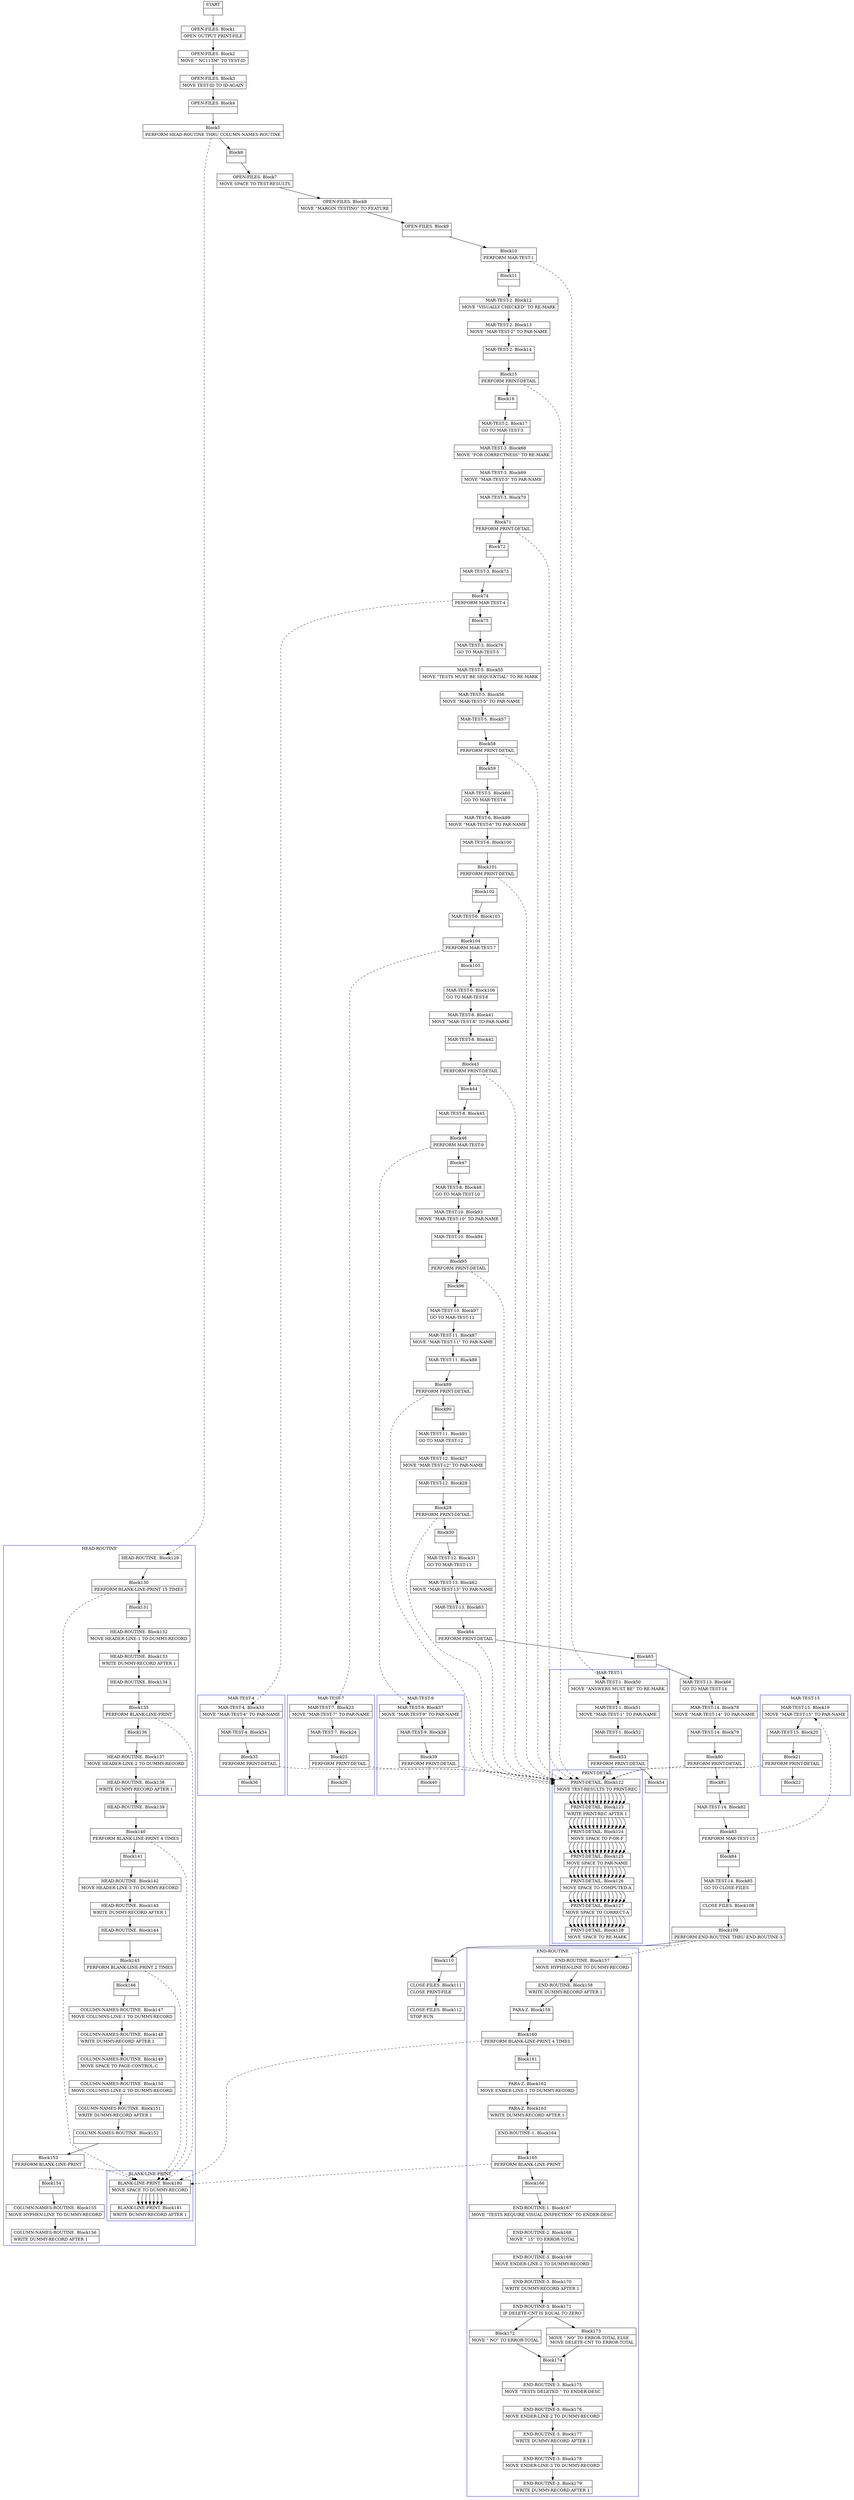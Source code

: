 digraph Cfg {
compound=true;
node [
shape = "record"
]

edge [
arrowtail = "empty"
]
Block0 [
label = "{START|}"
]
Block1 [
label = "{OPEN-FILES. Block1|    OPEN     OUTPUT PRINT-FILE\l}"
]
Block2 [
label = "{OPEN-FILES. Block2|    MOVE \"  NC113M\" TO TEST-ID\l}"
]
Block3 [
label = "{OPEN-FILES. Block3|    MOVE     TEST-ID TO ID-AGAIN\l}"
]
Block4 [
label = "{OPEN-FILES. Block4|}"
]
Block5 [
label = "{Block5|    PERFORM  HEAD-ROUTINE THRU COLUMN-NAMES-ROUTINE\l}"
]
subgraph cluster_1{
color = blue;
label = "HEAD-ROUTINE";
Block129 [
label = "{HEAD-ROUTINE. Block129|}"
]
Block130 [
label = "{Block130|    PERFORM  BLANK-LINE-PRINT 15 TIMES\l}"
]
subgraph cluster_23{
color = blue;
label = "BLANK-LINE-PRINT";
Block180 [
label = "{BLANK-LINE-PRINT. Block180|    MOVE     SPACE TO DUMMY-RECORD\l}"
]
Block181 [
label = "{BLANK-LINE-PRINT. Block181|    WRITE    DUMMY-RECORD                          AFTER 1\l}"
]
Block180 -> Block181

}
Block130 -> Block180 [style=dashed]

Block131 [
label = "{Block131|}"
]
Block132 [
label = "{HEAD-ROUTINE. Block132|    MOVE     HEADER-LINE-1 TO DUMMY-RECORD\l}"
]
Block133 [
label = "{HEAD-ROUTINE. Block133|    WRITE    DUMMY-RECORD                          AFTER 1\l}"
]
Block134 [
label = "{HEAD-ROUTINE. Block134|}"
]
Block135 [
label = "{Block135|    PERFORM  BLANK-LINE-PRINT\l}"
]
subgraph cluster_24{
color = blue;
label = "BLANK-LINE-PRINT";
Block180 [
label = "{BLANK-LINE-PRINT. Block180|    MOVE     SPACE TO DUMMY-RECORD\l}"
]
Block181 [
label = "{BLANK-LINE-PRINT. Block181|    WRITE    DUMMY-RECORD                          AFTER 1\l}"
]
Block180 -> Block181

}
Block135 -> Block180 [style=dashed]

Block136 [
label = "{Block136|}"
]
Block137 [
label = "{HEAD-ROUTINE. Block137|    MOVE     HEADER-LINE-2 TO DUMMY-RECORD\l}"
]
Block138 [
label = "{HEAD-ROUTINE. Block138|    WRITE    DUMMY-RECORD                          AFTER 1\l}"
]
Block139 [
label = "{HEAD-ROUTINE. Block139|}"
]
Block140 [
label = "{Block140|    PERFORM  BLANK-LINE-PRINT 4 TIMES\l}"
]
subgraph cluster_25{
color = blue;
label = "BLANK-LINE-PRINT";
Block180 [
label = "{BLANK-LINE-PRINT. Block180|    MOVE     SPACE TO DUMMY-RECORD\l}"
]
Block181 [
label = "{BLANK-LINE-PRINT. Block181|    WRITE    DUMMY-RECORD                          AFTER 1\l}"
]
Block180 -> Block181

}
Block140 -> Block180 [style=dashed]

Block141 [
label = "{Block141|}"
]
Block142 [
label = "{HEAD-ROUTINE. Block142|    MOVE HEADER-LINE-3 TO DUMMY-RECORD\l}"
]
Block143 [
label = "{HEAD-ROUTINE. Block143|    WRITE DUMMY-RECORD                             AFTER 1\l}"
]
Block144 [
label = "{HEAD-ROUTINE. Block144|}"
]
Block145 [
label = "{Block145|    PERFORM BLANK-LINE-PRINT 2 TIMES\l}"
]
subgraph cluster_26{
color = blue;
label = "BLANK-LINE-PRINT";
Block180 [
label = "{BLANK-LINE-PRINT. Block180|    MOVE     SPACE TO DUMMY-RECORD\l}"
]
Block181 [
label = "{BLANK-LINE-PRINT. Block181|    WRITE    DUMMY-RECORD                          AFTER 1\l}"
]
Block180 -> Block181

}
Block145 -> Block180 [style=dashed]

Block146 [
label = "{Block146|}"
]
Block147 [
label = "{COLUMN-NAMES-ROUTINE. Block147|    MOVE     COLUMNS-LINE-1 TO DUMMY-RECORD\l}"
]
Block148 [
label = "{COLUMN-NAMES-ROUTINE. Block148|    WRITE    DUMMY-RECORD                          AFTER 1\l}"
]
Block149 [
label = "{COLUMN-NAMES-ROUTINE. Block149|    MOVE     SPACE TO PAGE-CONTROL-C\l}"
]
Block150 [
label = "{COLUMN-NAMES-ROUTINE. Block150|    MOVE     COLUMNS-LINE-2 TO DUMMY-RECORD\l}"
]
Block151 [
label = "{COLUMN-NAMES-ROUTINE. Block151|    WRITE    DUMMY-RECORD                          AFTER 1\l}"
]
Block152 [
label = "{COLUMN-NAMES-ROUTINE. Block152|}"
]
Block153 [
label = "{Block153|    PERFORM  BLANK-LINE-PRINT\l}"
]
subgraph cluster_27{
color = blue;
label = "BLANK-LINE-PRINT";
Block180 [
label = "{BLANK-LINE-PRINT. Block180|    MOVE     SPACE TO DUMMY-RECORD\l}"
]
Block181 [
label = "{BLANK-LINE-PRINT. Block181|    WRITE    DUMMY-RECORD                          AFTER 1\l}"
]
Block180 -> Block181

}
Block153 -> Block180 [style=dashed]

Block154 [
label = "{Block154|}"
]
Block155 [
label = "{COLUMN-NAMES-ROUTINE. Block155|    MOVE     HYPHEN-LINE TO DUMMY-RECORD\l}"
]
Block156 [
label = "{COLUMN-NAMES-ROUTINE. Block156|    WRITE    DUMMY-RECORD                          AFTER 1\l}"
]
Block129 -> Block130
Block130 -> Block131
Block131 -> Block132
Block132 -> Block133
Block133 -> Block134
Block134 -> Block135
Block135 -> Block136
Block136 -> Block137
Block137 -> Block138
Block138 -> Block139
Block139 -> Block140
Block140 -> Block141
Block141 -> Block142
Block142 -> Block143
Block143 -> Block144
Block144 -> Block145
Block145 -> Block146
Block146 -> Block147
Block147 -> Block148
Block148 -> Block149
Block149 -> Block150
Block150 -> Block151
Block151 -> Block152
Block152 -> Block153
Block153 -> Block154
Block154 -> Block155
Block155 -> Block156

}
Block5 -> Block129 [style=dashed]

Block6 [
label = "{Block6|}"
]
Block7 [
label = "{OPEN-FILES. Block7|    MOVE     SPACE TO TEST-RESULTS\l}"
]
Block8 [
label = "{OPEN-FILES. Block8|    MOVE \"MARGIN TESTING\" TO FEATURE\l}"
]
Block9 [
label = "{OPEN-FILES. Block9|}"
]
Block10 [
label = "{Block10|    PERFORM MAR-TEST-1\l}"
]
subgraph cluster_2{
color = blue;
label = "MAR-TEST-1";
Block50 [
label = "{MAR-TEST-1. Block50|    MOVE \"ANSWERS MUST BE\"  TO RE-MARK\l}"
]
Block51 [
label = "{MAR-TEST-1. Block51|    MOVE \"MAR-TEST-1\"     TO PAR-NAME\l}"
]
Block52 [
label = "{MAR-TEST-1. Block52|}"
]
Block53 [
label = "{Block53|    PERFORM PRINT-DETAIL\l}"
]
subgraph cluster_11{
color = blue;
label = "PRINT-DETAIL";
Block122 [
label = "{PRINT-DETAIL. Block122|    MOVE     TEST-RESULTS TO PRINT-REC\l}"
]
Block123 [
label = "{PRINT-DETAIL. Block123|    WRITE    PRINT-REC                             AFTER 1\l}"
]
Block124 [
label = "{PRINT-DETAIL. Block124|    MOVE     SPACE TO P-OR-F\l}"
]
Block125 [
label = "{PRINT-DETAIL. Block125|    MOVE     SPACE TO PAR-NAME\l}"
]
Block126 [
label = "{PRINT-DETAIL. Block126|    MOVE     SPACE TO COMPUTED-A\l}"
]
Block127 [
label = "{PRINT-DETAIL. Block127|    MOVE SPACE TO CORRECT-A\l}"
]
Block128 [
label = "{PRINT-DETAIL. Block128|    MOVE     SPACE TO RE-MARK\l}"
]
Block122 -> Block123
Block123 -> Block124
Block124 -> Block125
Block125 -> Block126
Block126 -> Block127
Block127 -> Block128

}
Block53 -> Block122 [style=dashed]

Block54 [
label = "{Block54|}"
]
Block50 -> Block51
Block51 -> Block52
Block52 -> Block53
Block53 -> Block54

}
Block10 -> Block50 [style=dashed]

Block11 [
label = "{Block11|}"
]
Block12 [
label = "{MAR-TEST-2. Block12|    MOVE \"VISUALLY CHECKED\" TO RE-MARK\l}"
]
Block13 [
label = "{MAR-TEST-2. Block13|    MOVE \"MAR-TEST-2\"     TO PAR-NAME\l}"
]
Block14 [
label = "{MAR-TEST-2. Block14|}"
]
Block15 [
label = "{Block15|    PERFORM PRINT-DETAIL\l}"
]
subgraph cluster_3{
color = blue;
label = "PRINT-DETAIL";
Block122 [
label = "{PRINT-DETAIL. Block122|    MOVE     TEST-RESULTS TO PRINT-REC\l}"
]
Block123 [
label = "{PRINT-DETAIL. Block123|    WRITE    PRINT-REC                             AFTER 1\l}"
]
Block124 [
label = "{PRINT-DETAIL. Block124|    MOVE     SPACE TO P-OR-F\l}"
]
Block125 [
label = "{PRINT-DETAIL. Block125|    MOVE     SPACE TO PAR-NAME\l}"
]
Block126 [
label = "{PRINT-DETAIL. Block126|    MOVE     SPACE TO COMPUTED-A\l}"
]
Block127 [
label = "{PRINT-DETAIL. Block127|    MOVE SPACE TO CORRECT-A\l}"
]
Block128 [
label = "{PRINT-DETAIL. Block128|    MOVE     SPACE TO RE-MARK\l}"
]
Block122 -> Block123
Block123 -> Block124
Block124 -> Block125
Block125 -> Block126
Block126 -> Block127
Block127 -> Block128

}
Block15 -> Block122 [style=dashed]

Block16 [
label = "{Block16|}"
]
Block17 [
label = "{MAR-TEST-2. Block17|    GO TO  MAR-TEST-3\l}"
]
Block68 [
label = "{MAR-TEST-3. Block68|    MOVE \"FOR CORRECTNESS\"  TO RE-MARK\l}"
]
Block69 [
label = "{MAR-TEST-3. Block69|    MOVE \"MAR-TEST-3\"     TO PAR-NAME\l}"
]
Block70 [
label = "{MAR-TEST-3. Block70|}"
]
Block71 [
label = "{Block71|    PERFORM PRINT-DETAIL\l}"
]
subgraph cluster_14{
color = blue;
label = "PRINT-DETAIL";
Block122 [
label = "{PRINT-DETAIL. Block122|    MOVE     TEST-RESULTS TO PRINT-REC\l}"
]
Block123 [
label = "{PRINT-DETAIL. Block123|    WRITE    PRINT-REC                             AFTER 1\l}"
]
Block124 [
label = "{PRINT-DETAIL. Block124|    MOVE     SPACE TO P-OR-F\l}"
]
Block125 [
label = "{PRINT-DETAIL. Block125|    MOVE     SPACE TO PAR-NAME\l}"
]
Block126 [
label = "{PRINT-DETAIL. Block126|    MOVE     SPACE TO COMPUTED-A\l}"
]
Block127 [
label = "{PRINT-DETAIL. Block127|    MOVE SPACE TO CORRECT-A\l}"
]
Block128 [
label = "{PRINT-DETAIL. Block128|    MOVE     SPACE TO RE-MARK\l}"
]
Block122 -> Block123
Block123 -> Block124
Block124 -> Block125
Block125 -> Block126
Block126 -> Block127
Block127 -> Block128

}
Block71 -> Block122 [style=dashed]

Block72 [
label = "{Block72|}"
]
Block73 [
label = "{MAR-TEST-3. Block73|}"
]
Block74 [
label = "{Block74|    PERFORM MAR-TEST-4\l}"
]
subgraph cluster_15{
color = blue;
label = "MAR-TEST-4";
Block33 [
label = "{MAR-TEST-4. Block33|    MOVE \"MAR-TEST-4\"     TO PAR-NAME\l}"
]
Block34 [
label = "{MAR-TEST-4. Block34|}"
]
Block35 [
label = "{Block35|    PERFORM PRINT-DETAIL\l}"
]
subgraph cluster_7{
color = blue;
label = "PRINT-DETAIL";
Block122 [
label = "{PRINT-DETAIL. Block122|    MOVE     TEST-RESULTS TO PRINT-REC\l}"
]
Block123 [
label = "{PRINT-DETAIL. Block123|    WRITE    PRINT-REC                             AFTER 1\l}"
]
Block124 [
label = "{PRINT-DETAIL. Block124|    MOVE     SPACE TO P-OR-F\l}"
]
Block125 [
label = "{PRINT-DETAIL. Block125|    MOVE     SPACE TO PAR-NAME\l}"
]
Block126 [
label = "{PRINT-DETAIL. Block126|    MOVE     SPACE TO COMPUTED-A\l}"
]
Block127 [
label = "{PRINT-DETAIL. Block127|    MOVE SPACE TO CORRECT-A\l}"
]
Block128 [
label = "{PRINT-DETAIL. Block128|    MOVE     SPACE TO RE-MARK\l}"
]
Block122 -> Block123
Block123 -> Block124
Block124 -> Block125
Block125 -> Block126
Block126 -> Block127
Block127 -> Block128

}
Block35 -> Block122 [style=dashed]

Block36 [
label = "{Block36|}"
]
Block33 -> Block34
Block34 -> Block35
Block35 -> Block36

}
Block74 -> Block33 [style=dashed]

Block75 [
label = "{Block75|}"
]
Block76 [
label = "{MAR-TEST-3. Block76|    GO TO MAR-TEST-5\l}"
]
Block55 [
label = "{MAR-TEST-5. Block55|    MOVE \"TESTS MUST BE SEQUENTIAL\" TO RE-MARK\l}"
]
Block56 [
label = "{MAR-TEST-5. Block56|    MOVE \"MAR-TEST-5\"     TO PAR-NAME\l}"
]
Block57 [
label = "{MAR-TEST-5. Block57|}"
]
Block58 [
label = "{Block58|    PERFORM PRINT-DETAIL\l}"
]
subgraph cluster_12{
color = blue;
label = "PRINT-DETAIL";
Block122 [
label = "{PRINT-DETAIL. Block122|    MOVE     TEST-RESULTS TO PRINT-REC\l}"
]
Block123 [
label = "{PRINT-DETAIL. Block123|    WRITE    PRINT-REC                             AFTER 1\l}"
]
Block124 [
label = "{PRINT-DETAIL. Block124|    MOVE     SPACE TO P-OR-F\l}"
]
Block125 [
label = "{PRINT-DETAIL. Block125|    MOVE     SPACE TO PAR-NAME\l}"
]
Block126 [
label = "{PRINT-DETAIL. Block126|    MOVE     SPACE TO COMPUTED-A\l}"
]
Block127 [
label = "{PRINT-DETAIL. Block127|    MOVE SPACE TO CORRECT-A\l}"
]
Block128 [
label = "{PRINT-DETAIL. Block128|    MOVE     SPACE TO RE-MARK\l}"
]
Block122 -> Block123
Block123 -> Block124
Block124 -> Block125
Block125 -> Block126
Block126 -> Block127
Block127 -> Block128

}
Block58 -> Block122 [style=dashed]

Block59 [
label = "{Block59|}"
]
Block60 [
label = "{MAR-TEST-5. Block60|    GO TO   MAR-TEST-6\l}"
]
Block99 [
label = "{MAR-TEST-6. Block99|    MOVE \"MAR-TEST-6\"     TO PAR-NAME\l}"
]
Block100 [
label = "{MAR-TEST-6. Block100|}"
]
Block101 [
label = "{Block101|    PERFORM PRINT-DETAIL\l}"
]
subgraph cluster_20{
color = blue;
label = "PRINT-DETAIL";
Block122 [
label = "{PRINT-DETAIL. Block122|    MOVE     TEST-RESULTS TO PRINT-REC\l}"
]
Block123 [
label = "{PRINT-DETAIL. Block123|    WRITE    PRINT-REC                             AFTER 1\l}"
]
Block124 [
label = "{PRINT-DETAIL. Block124|    MOVE     SPACE TO P-OR-F\l}"
]
Block125 [
label = "{PRINT-DETAIL. Block125|    MOVE     SPACE TO PAR-NAME\l}"
]
Block126 [
label = "{PRINT-DETAIL. Block126|    MOVE     SPACE TO COMPUTED-A\l}"
]
Block127 [
label = "{PRINT-DETAIL. Block127|    MOVE SPACE TO CORRECT-A\l}"
]
Block128 [
label = "{PRINT-DETAIL. Block128|    MOVE     SPACE TO RE-MARK\l}"
]
Block122 -> Block123
Block123 -> Block124
Block124 -> Block125
Block125 -> Block126
Block126 -> Block127
Block127 -> Block128

}
Block101 -> Block122 [style=dashed]

Block102 [
label = "{Block102|}"
]
Block103 [
label = "{MAR-TEST-6. Block103|}"
]
Block104 [
label = "{Block104|    PERFORM MAR-TEST-7\l}"
]
subgraph cluster_21{
color = blue;
label = "MAR-TEST-7";
Block23 [
label = "{MAR-TEST-7. Block23|    MOVE \"MAR-TEST-7\"     TO PAR-NAME\l}"
]
Block24 [
label = "{MAR-TEST-7. Block24|}"
]
Block25 [
label = "{Block25|    PERFORM PRINT-DETAIL\l}"
]
subgraph cluster_5{
color = blue;
label = "PRINT-DETAIL";
Block122 [
label = "{PRINT-DETAIL. Block122|    MOVE     TEST-RESULTS TO PRINT-REC\l}"
]
Block123 [
label = "{PRINT-DETAIL. Block123|    WRITE    PRINT-REC                             AFTER 1\l}"
]
Block124 [
label = "{PRINT-DETAIL. Block124|    MOVE     SPACE TO P-OR-F\l}"
]
Block125 [
label = "{PRINT-DETAIL. Block125|    MOVE     SPACE TO PAR-NAME\l}"
]
Block126 [
label = "{PRINT-DETAIL. Block126|    MOVE     SPACE TO COMPUTED-A\l}"
]
Block127 [
label = "{PRINT-DETAIL. Block127|    MOVE SPACE TO CORRECT-A\l}"
]
Block128 [
label = "{PRINT-DETAIL. Block128|    MOVE     SPACE TO RE-MARK\l}"
]
Block122 -> Block123
Block123 -> Block124
Block124 -> Block125
Block125 -> Block126
Block126 -> Block127
Block127 -> Block128

}
Block25 -> Block122 [style=dashed]

Block26 [
label = "{Block26|}"
]
Block23 -> Block24
Block24 -> Block25
Block25 -> Block26

}
Block104 -> Block23 [style=dashed]

Block105 [
label = "{Block105|}"
]
Block106 [
label = "{MAR-TEST-6. Block106|    GO TO MAR-TEST-8\l}"
]
Block41 [
label = "{MAR-TEST-8. Block41|    MOVE \"MAR-TEST-8\"     TO PAR-NAME\l}"
]
Block42 [
label = "{MAR-TEST-8. Block42|}"
]
Block43 [
label = "{Block43|    PERFORM PRINT-DETAIL\l}"
]
subgraph cluster_9{
color = blue;
label = "PRINT-DETAIL";
Block122 [
label = "{PRINT-DETAIL. Block122|    MOVE     TEST-RESULTS TO PRINT-REC\l}"
]
Block123 [
label = "{PRINT-DETAIL. Block123|    WRITE    PRINT-REC                             AFTER 1\l}"
]
Block124 [
label = "{PRINT-DETAIL. Block124|    MOVE     SPACE TO P-OR-F\l}"
]
Block125 [
label = "{PRINT-DETAIL. Block125|    MOVE     SPACE TO PAR-NAME\l}"
]
Block126 [
label = "{PRINT-DETAIL. Block126|    MOVE     SPACE TO COMPUTED-A\l}"
]
Block127 [
label = "{PRINT-DETAIL. Block127|    MOVE SPACE TO CORRECT-A\l}"
]
Block128 [
label = "{PRINT-DETAIL. Block128|    MOVE     SPACE TO RE-MARK\l}"
]
Block122 -> Block123
Block123 -> Block124
Block124 -> Block125
Block125 -> Block126
Block126 -> Block127
Block127 -> Block128

}
Block43 -> Block122 [style=dashed]

Block44 [
label = "{Block44|}"
]
Block45 [
label = "{MAR-TEST-8. Block45|}"
]
Block46 [
label = "{Block46|    PERFORM MAR-TEST-9\l}"
]
subgraph cluster_10{
color = blue;
label = "MAR-TEST-9";
Block37 [
label = "{MAR-TEST-9. Block37|    MOVE \"MAR-TEST-9\"     TO PAR-NAME\l}"
]
Block38 [
label = "{MAR-TEST-9. Block38|}"
]
Block39 [
label = "{Block39|    PERFORM PRINT-DETAIL\l}"
]
subgraph cluster_8{
color = blue;
label = "PRINT-DETAIL";
Block122 [
label = "{PRINT-DETAIL. Block122|    MOVE     TEST-RESULTS TO PRINT-REC\l}"
]
Block123 [
label = "{PRINT-DETAIL. Block123|    WRITE    PRINT-REC                             AFTER 1\l}"
]
Block124 [
label = "{PRINT-DETAIL. Block124|    MOVE     SPACE TO P-OR-F\l}"
]
Block125 [
label = "{PRINT-DETAIL. Block125|    MOVE     SPACE TO PAR-NAME\l}"
]
Block126 [
label = "{PRINT-DETAIL. Block126|    MOVE     SPACE TO COMPUTED-A\l}"
]
Block127 [
label = "{PRINT-DETAIL. Block127|    MOVE SPACE TO CORRECT-A\l}"
]
Block128 [
label = "{PRINT-DETAIL. Block128|    MOVE     SPACE TO RE-MARK\l}"
]
Block122 -> Block123
Block123 -> Block124
Block124 -> Block125
Block125 -> Block126
Block126 -> Block127
Block127 -> Block128

}
Block39 -> Block122 [style=dashed]

Block40 [
label = "{Block40|}"
]
Block37 -> Block38
Block38 -> Block39
Block39 -> Block40

}
Block46 -> Block37 [style=dashed]

Block47 [
label = "{Block47|}"
]
Block48 [
label = "{MAR-TEST-8. Block48|    GO TO MAR-TEST-10\l}"
]
Block93 [
label = "{MAR-TEST-10. Block93|    MOVE \"MAR-TEST-10\"    TO PAR-NAME\l}"
]
Block94 [
label = "{MAR-TEST-10. Block94|}"
]
Block95 [
label = "{Block95|    PERFORM PRINT-DETAIL\l}"
]
subgraph cluster_19{
color = blue;
label = "PRINT-DETAIL";
Block122 [
label = "{PRINT-DETAIL. Block122|    MOVE     TEST-RESULTS TO PRINT-REC\l}"
]
Block123 [
label = "{PRINT-DETAIL. Block123|    WRITE    PRINT-REC                             AFTER 1\l}"
]
Block124 [
label = "{PRINT-DETAIL. Block124|    MOVE     SPACE TO P-OR-F\l}"
]
Block125 [
label = "{PRINT-DETAIL. Block125|    MOVE     SPACE TO PAR-NAME\l}"
]
Block126 [
label = "{PRINT-DETAIL. Block126|    MOVE     SPACE TO COMPUTED-A\l}"
]
Block127 [
label = "{PRINT-DETAIL. Block127|    MOVE SPACE TO CORRECT-A\l}"
]
Block128 [
label = "{PRINT-DETAIL. Block128|    MOVE     SPACE TO RE-MARK\l}"
]
Block122 -> Block123
Block123 -> Block124
Block124 -> Block125
Block125 -> Block126
Block126 -> Block127
Block127 -> Block128

}
Block95 -> Block122 [style=dashed]

Block96 [
label = "{Block96|}"
]
Block97 [
label = "{MAR-TEST-10. Block97|    GO TO MAR-TEST-11\l}"
]
Block87 [
label = "{MAR-TEST-11. Block87|    MOVE \"MAR-TEST-11\"    TO PAR-NAME\l}"
]
Block88 [
label = "{MAR-TEST-11. Block88|}"
]
Block89 [
label = "{Block89|    PERFORM PRINT-DETAIL\l}"
]
subgraph cluster_18{
color = blue;
label = "PRINT-DETAIL";
Block122 [
label = "{PRINT-DETAIL. Block122|    MOVE     TEST-RESULTS TO PRINT-REC\l}"
]
Block123 [
label = "{PRINT-DETAIL. Block123|    WRITE    PRINT-REC                             AFTER 1\l}"
]
Block124 [
label = "{PRINT-DETAIL. Block124|    MOVE     SPACE TO P-OR-F\l}"
]
Block125 [
label = "{PRINT-DETAIL. Block125|    MOVE     SPACE TO PAR-NAME\l}"
]
Block126 [
label = "{PRINT-DETAIL. Block126|    MOVE     SPACE TO COMPUTED-A\l}"
]
Block127 [
label = "{PRINT-DETAIL. Block127|    MOVE SPACE TO CORRECT-A\l}"
]
Block128 [
label = "{PRINT-DETAIL. Block128|    MOVE     SPACE TO RE-MARK\l}"
]
Block122 -> Block123
Block123 -> Block124
Block124 -> Block125
Block125 -> Block126
Block126 -> Block127
Block127 -> Block128

}
Block89 -> Block122 [style=dashed]

Block90 [
label = "{Block90|}"
]
Block91 [
label = "{MAR-TEST-11. Block91|    GO TO MAR-TEST-12\l}"
]
Block27 [
label = "{MAR-TEST-12. Block27|    MOVE \"MAR-TEST-12\"    TO PAR-NAME\l}"
]
Block28 [
label = "{MAR-TEST-12. Block28|}"
]
Block29 [
label = "{Block29|    PERFORM PRINT-DETAIL\l}"
]
subgraph cluster_6{
color = blue;
label = "PRINT-DETAIL";
Block122 [
label = "{PRINT-DETAIL. Block122|    MOVE     TEST-RESULTS TO PRINT-REC\l}"
]
Block123 [
label = "{PRINT-DETAIL. Block123|    WRITE    PRINT-REC                             AFTER 1\l}"
]
Block124 [
label = "{PRINT-DETAIL. Block124|    MOVE     SPACE TO P-OR-F\l}"
]
Block125 [
label = "{PRINT-DETAIL. Block125|    MOVE     SPACE TO PAR-NAME\l}"
]
Block126 [
label = "{PRINT-DETAIL. Block126|    MOVE     SPACE TO COMPUTED-A\l}"
]
Block127 [
label = "{PRINT-DETAIL. Block127|    MOVE SPACE TO CORRECT-A\l}"
]
Block128 [
label = "{PRINT-DETAIL. Block128|    MOVE     SPACE TO RE-MARK\l}"
]
Block122 -> Block123
Block123 -> Block124
Block124 -> Block125
Block125 -> Block126
Block126 -> Block127
Block127 -> Block128

}
Block29 -> Block122 [style=dashed]

Block30 [
label = "{Block30|}"
]
Block31 [
label = "{MAR-TEST-12. Block31|    GO TO MAR-TEST-13\l}"
]
Block62 [
label = "{MAR-TEST-13. Block62|    MOVE \"MAR-TEST-13\"    TO PAR-NAME\l}"
]
Block63 [
label = "{MAR-TEST-13. Block63|}"
]
Block64 [
label = "{Block64|    PERFORM PRINT-DETAIL\l}"
]
subgraph cluster_13{
color = blue;
label = "PRINT-DETAIL";
Block122 [
label = "{PRINT-DETAIL. Block122|    MOVE     TEST-RESULTS TO PRINT-REC\l}"
]
Block123 [
label = "{PRINT-DETAIL. Block123|    WRITE    PRINT-REC                             AFTER 1\l}"
]
Block124 [
label = "{PRINT-DETAIL. Block124|    MOVE     SPACE TO P-OR-F\l}"
]
Block125 [
label = "{PRINT-DETAIL. Block125|    MOVE     SPACE TO PAR-NAME\l}"
]
Block126 [
label = "{PRINT-DETAIL. Block126|    MOVE     SPACE TO COMPUTED-A\l}"
]
Block127 [
label = "{PRINT-DETAIL. Block127|    MOVE SPACE TO CORRECT-A\l}"
]
Block128 [
label = "{PRINT-DETAIL. Block128|    MOVE     SPACE TO RE-MARK\l}"
]
Block122 -> Block123
Block123 -> Block124
Block124 -> Block125
Block125 -> Block126
Block126 -> Block127
Block127 -> Block128

}
Block64 -> Block122 [style=dashed]

Block65 [
label = "{Block65|}"
]
Block66 [
label = "{MAR-TEST-13. Block66|    GO TO MAR-TEST-14\l}"
]
Block78 [
label = "{MAR-TEST-14. Block78|    MOVE \"MAR-TEST-14\"    TO PAR-NAME\l}"
]
Block79 [
label = "{MAR-TEST-14. Block79|}"
]
Block80 [
label = "{Block80|    PERFORM PRINT-DETAIL\l}"
]
subgraph cluster_16{
color = blue;
label = "PRINT-DETAIL";
Block122 [
label = "{PRINT-DETAIL. Block122|    MOVE     TEST-RESULTS TO PRINT-REC\l}"
]
Block123 [
label = "{PRINT-DETAIL. Block123|    WRITE    PRINT-REC                             AFTER 1\l}"
]
Block124 [
label = "{PRINT-DETAIL. Block124|    MOVE     SPACE TO P-OR-F\l}"
]
Block125 [
label = "{PRINT-DETAIL. Block125|    MOVE     SPACE TO PAR-NAME\l}"
]
Block126 [
label = "{PRINT-DETAIL. Block126|    MOVE     SPACE TO COMPUTED-A\l}"
]
Block127 [
label = "{PRINT-DETAIL. Block127|    MOVE SPACE TO CORRECT-A\l}"
]
Block128 [
label = "{PRINT-DETAIL. Block128|    MOVE     SPACE TO RE-MARK\l}"
]
Block122 -> Block123
Block123 -> Block124
Block124 -> Block125
Block125 -> Block126
Block126 -> Block127
Block127 -> Block128

}
Block80 -> Block122 [style=dashed]

Block81 [
label = "{Block81|}"
]
Block82 [
label = "{MAR-TEST-14. Block82|}"
]
Block83 [
label = "{Block83|    PERFORM MAR-TEST-15\l}"
]
subgraph cluster_17{
color = blue;
label = "MAR-TEST-15";
Block19 [
label = "{MAR-TEST-15. Block19|    MOVE \"MAR-TEST-15\"    TO PAR-NAME\l}"
]
Block20 [
label = "{MAR-TEST-15. Block20|}"
]
Block21 [
label = "{Block21|    PERFORM PRINT-DETAIL\l}"
]
subgraph cluster_4{
color = blue;
label = "PRINT-DETAIL";
Block122 [
label = "{PRINT-DETAIL. Block122|    MOVE     TEST-RESULTS TO PRINT-REC\l}"
]
Block123 [
label = "{PRINT-DETAIL. Block123|    WRITE    PRINT-REC                             AFTER 1\l}"
]
Block124 [
label = "{PRINT-DETAIL. Block124|    MOVE     SPACE TO P-OR-F\l}"
]
Block125 [
label = "{PRINT-DETAIL. Block125|    MOVE     SPACE TO PAR-NAME\l}"
]
Block126 [
label = "{PRINT-DETAIL. Block126|    MOVE     SPACE TO COMPUTED-A\l}"
]
Block127 [
label = "{PRINT-DETAIL. Block127|    MOVE SPACE TO CORRECT-A\l}"
]
Block128 [
label = "{PRINT-DETAIL. Block128|    MOVE     SPACE TO RE-MARK\l}"
]
Block122 -> Block123
Block123 -> Block124
Block124 -> Block125
Block125 -> Block126
Block126 -> Block127
Block127 -> Block128

}
Block21 -> Block122 [style=dashed]

Block22 [
label = "{Block22|}"
]
Block19 -> Block20
Block20 -> Block21
Block21 -> Block22

}
Block83 -> Block19 [style=dashed]

Block84 [
label = "{Block84|}"
]
Block85 [
label = "{MAR-TEST-14. Block85|    GO TO CLOSE-FILES\l}"
]
Block108 [
label = "{CLOSE-FILES. Block108|}"
]
Block109 [
label = "{Block109|    PERFORM END-ROUTINE THRU END-ROUTINE-3\l}"
]
subgraph cluster_22{
color = blue;
label = "END-ROUTINE";
Block157 [
label = "{END-ROUTINE. Block157|    MOVE     HYPHEN-LINE TO DUMMY-RECORD\l}"
]
Block158 [
label = "{END-ROUTINE. Block158|    WRITE    DUMMY-RECORD                          AFTER 1\l}"
]
Block159 [
label = "{PARA-Z. Block159|}"
]
Block160 [
label = "{Block160|    PERFORM  BLANK-LINE-PRINT 4 TIMES\l}"
]
subgraph cluster_28{
color = blue;
label = "BLANK-LINE-PRINT";
Block180 [
label = "{BLANK-LINE-PRINT. Block180|    MOVE     SPACE TO DUMMY-RECORD\l}"
]
Block181 [
label = "{BLANK-LINE-PRINT. Block181|    WRITE    DUMMY-RECORD                          AFTER 1\l}"
]
Block180 -> Block181

}
Block160 -> Block180 [style=dashed]

Block161 [
label = "{Block161|}"
]
Block162 [
label = "{PARA-Z. Block162|    MOVE     ENDER-LINE-1 TO DUMMY-RECORD\l}"
]
Block163 [
label = "{PARA-Z. Block163|    WRITE    DUMMY-RECORD                          AFTER 1\l}"
]
Block164 [
label = "{END-ROUTINE-1. Block164|}"
]
Block165 [
label = "{Block165|    PERFORM  BLANK-LINE-PRINT\l}"
]
subgraph cluster_29{
color = blue;
label = "BLANK-LINE-PRINT";
Block180 [
label = "{BLANK-LINE-PRINT. Block180|    MOVE     SPACE TO DUMMY-RECORD\l}"
]
Block181 [
label = "{BLANK-LINE-PRINT. Block181|    WRITE    DUMMY-RECORD                          AFTER 1\l}"
]
Block180 -> Block181

}
Block165 -> Block180 [style=dashed]

Block166 [
label = "{Block166|}"
]
Block167 [
label = "{END-ROUTINE-1. Block167|    MOVE   \"TESTS REQUIRE VISUAL INSPECTION\" TO ENDER-DESC\l}"
]
Block168 [
label = "{END-ROUTINE-2. Block168|    MOVE \" 15\" TO ERROR-TOTAL\l}"
]
Block169 [
label = "{END-ROUTINE-3. Block169|    MOVE     ENDER-LINE-2 TO DUMMY-RECORD\l}"
]
Block170 [
label = "{END-ROUTINE-3. Block170|    WRITE    DUMMY-RECORD                          AFTER 1\l}"
]
Block171 [
label = "{END-ROUTINE-3. Block171|    IF DELETE-CNT IS EQUAL TO ZERO\l}"
]
Block172 [
label = "{Block172|        MOVE \" NO\" TO ERROR-TOTAL\l}"
]
Block174 [
label = "{Block174|}"
]
Block175 [
label = "{END-ROUTINE-3. Block175|    MOVE \"TESTS DELETED     \" TO ENDER-DESC\l}"
]
Block176 [
label = "{END-ROUTINE-3. Block176|    MOVE ENDER-LINE-2 TO DUMMY-RECORD\l}"
]
Block177 [
label = "{END-ROUTINE-3. Block177|    WRITE DUMMY-RECORD                             AFTER 1\l}"
]
Block178 [
label = "{END-ROUTINE-3. Block178|    MOVE ENDER-LINE-3 TO DUMMY-RECORD\l}"
]
Block179 [
label = "{END-ROUTINE-3. Block179|    WRITE DUMMY-RECORD                             AFTER 1\l}"
]
Block173 [
label = "{Block173|        MOVE \" NO\" TO ERROR-TOTAL  ELSE\l    MOVE DELETE-CNT TO ERROR-TOTAL\l}"
]
Block157 -> Block158
Block158 -> Block159
Block159 -> Block160
Block160 -> Block161
Block161 -> Block162
Block162 -> Block163
Block163 -> Block164
Block164 -> Block165
Block165 -> Block166
Block166 -> Block167
Block167 -> Block168
Block168 -> Block169
Block169 -> Block170
Block170 -> Block171
Block171 -> Block172
Block171 -> Block173
Block172 -> Block174
Block174 -> Block175
Block175 -> Block176
Block176 -> Block177
Block177 -> Block178
Block178 -> Block179
Block173 -> Block174

}
Block109 -> Block157 [style=dashed]

Block110 [
label = "{Block110|}"
]
Block111 [
label = "{CLOSE-FILES. Block111|    CLOSE    PRINT-FILE\l}"
]
Block112 [
label = "{CLOSE-FILES. Block112|    STOP     RUN\l}"
]
Block0 -> Block1
Block1 -> Block2
Block2 -> Block3
Block3 -> Block4
Block4 -> Block5
Block5 -> Block6
Block6 -> Block7
Block7 -> Block8
Block8 -> Block9
Block9 -> Block10
Block10 -> Block11
Block11 -> Block12
Block12 -> Block13
Block13 -> Block14
Block14 -> Block15
Block15 -> Block16
Block16 -> Block17
Block17 -> Block68
Block68 -> Block69
Block69 -> Block70
Block70 -> Block71
Block71 -> Block72
Block72 -> Block73
Block73 -> Block74
Block74 -> Block75
Block75 -> Block76
Block76 -> Block55
Block55 -> Block56
Block56 -> Block57
Block57 -> Block58
Block58 -> Block59
Block59 -> Block60
Block60 -> Block99
Block99 -> Block100
Block100 -> Block101
Block101 -> Block102
Block102 -> Block103
Block103 -> Block104
Block104 -> Block105
Block105 -> Block106
Block106 -> Block41
Block41 -> Block42
Block42 -> Block43
Block43 -> Block44
Block44 -> Block45
Block45 -> Block46
Block46 -> Block47
Block47 -> Block48
Block48 -> Block93
Block93 -> Block94
Block94 -> Block95
Block95 -> Block96
Block96 -> Block97
Block97 -> Block87
Block87 -> Block88
Block88 -> Block89
Block89 -> Block90
Block90 -> Block91
Block91 -> Block27
Block27 -> Block28
Block28 -> Block29
Block29 -> Block30
Block30 -> Block31
Block31 -> Block62
Block62 -> Block63
Block63 -> Block64
Block64 -> Block65
Block65 -> Block66
Block66 -> Block78
Block78 -> Block79
Block79 -> Block80
Block80 -> Block81
Block81 -> Block82
Block82 -> Block83
Block83 -> Block84
Block84 -> Block85
Block85 -> Block108
Block108 -> Block109
Block109 -> Block110
Block110 -> Block111
Block111 -> Block112

}
